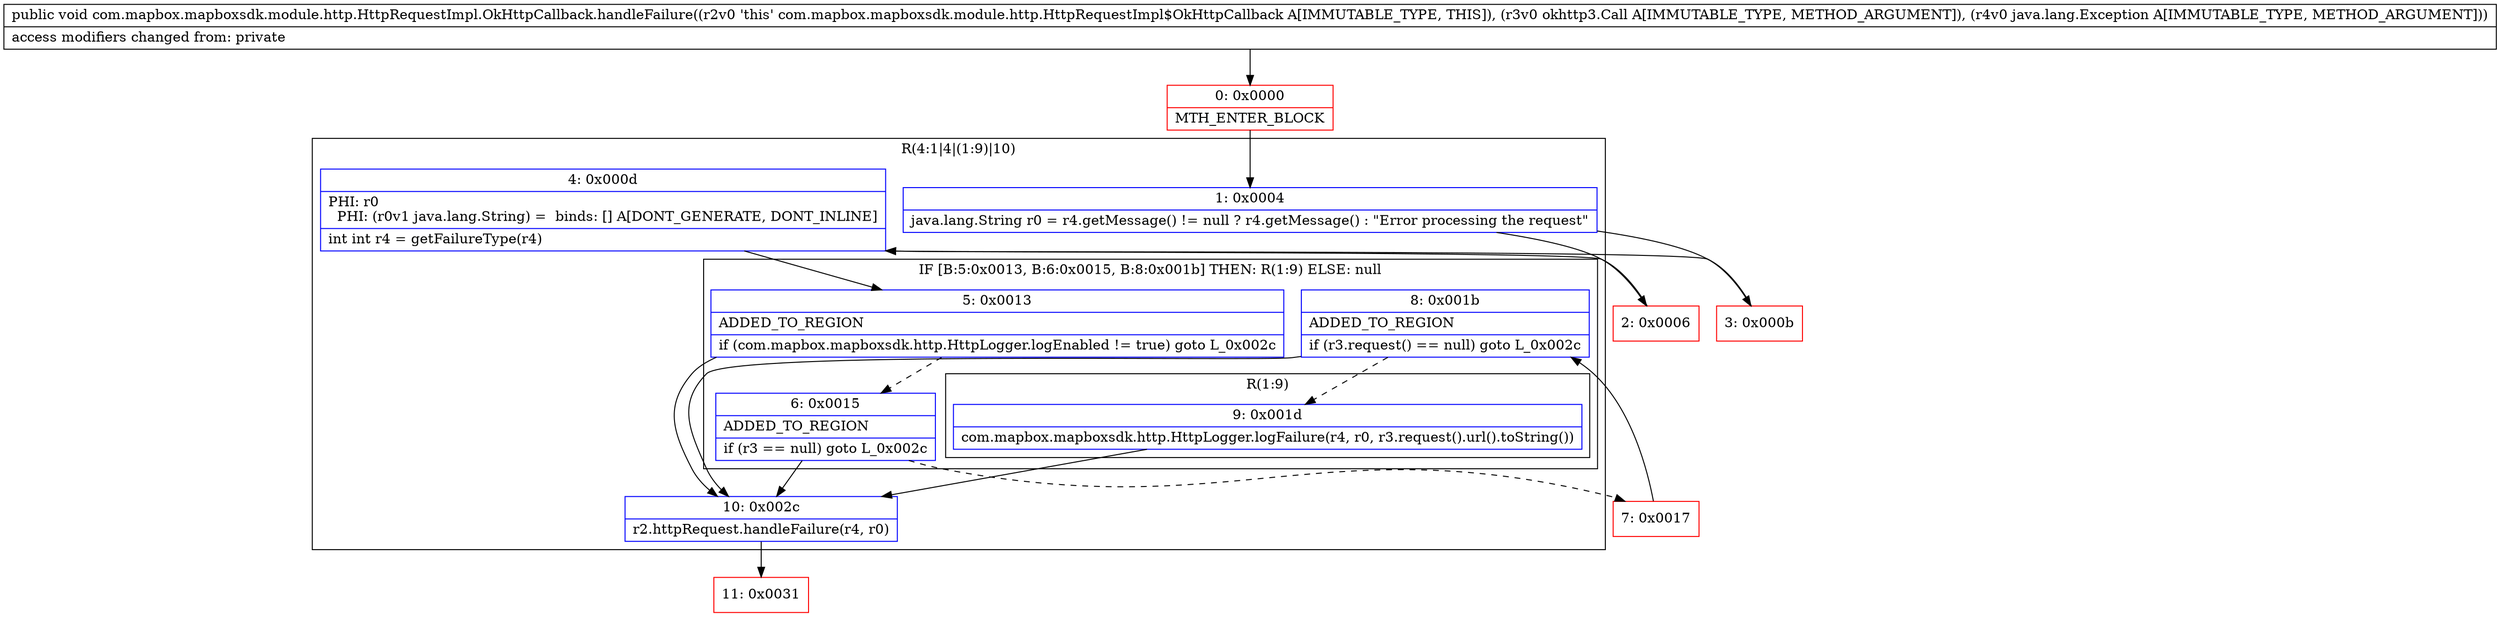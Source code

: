 digraph "CFG forcom.mapbox.mapboxsdk.module.http.HttpRequestImpl.OkHttpCallback.handleFailure(Lokhttp3\/Call;Ljava\/lang\/Exception;)V" {
subgraph cluster_Region_1035596429 {
label = "R(4:1|4|(1:9)|10)";
node [shape=record,color=blue];
Node_1 [shape=record,label="{1\:\ 0x0004|java.lang.String r0 = r4.getMessage() != null ? r4.getMessage() : \"Error processing the request\"\l}"];
Node_4 [shape=record,label="{4\:\ 0x000d|PHI: r0 \l  PHI: (r0v1 java.lang.String) =  binds: [] A[DONT_GENERATE, DONT_INLINE]\l|int int r4 = getFailureType(r4)\l}"];
subgraph cluster_IfRegion_794472863 {
label = "IF [B:5:0x0013, B:6:0x0015, B:8:0x001b] THEN: R(1:9) ELSE: null";
node [shape=record,color=blue];
Node_5 [shape=record,label="{5\:\ 0x0013|ADDED_TO_REGION\l|if (com.mapbox.mapboxsdk.http.HttpLogger.logEnabled != true) goto L_0x002c\l}"];
Node_6 [shape=record,label="{6\:\ 0x0015|ADDED_TO_REGION\l|if (r3 == null) goto L_0x002c\l}"];
Node_8 [shape=record,label="{8\:\ 0x001b|ADDED_TO_REGION\l|if (r3.request() == null) goto L_0x002c\l}"];
subgraph cluster_Region_526713870 {
label = "R(1:9)";
node [shape=record,color=blue];
Node_9 [shape=record,label="{9\:\ 0x001d|com.mapbox.mapboxsdk.http.HttpLogger.logFailure(r4, r0, r3.request().url().toString())\l}"];
}
}
Node_10 [shape=record,label="{10\:\ 0x002c|r2.httpRequest.handleFailure(r4, r0)\l}"];
}
Node_0 [shape=record,color=red,label="{0\:\ 0x0000|MTH_ENTER_BLOCK\l}"];
Node_2 [shape=record,color=red,label="{2\:\ 0x0006}"];
Node_3 [shape=record,color=red,label="{3\:\ 0x000b}"];
Node_7 [shape=record,color=red,label="{7\:\ 0x0017}"];
Node_11 [shape=record,color=red,label="{11\:\ 0x0031}"];
MethodNode[shape=record,label="{public void com.mapbox.mapboxsdk.module.http.HttpRequestImpl.OkHttpCallback.handleFailure((r2v0 'this' com.mapbox.mapboxsdk.module.http.HttpRequestImpl$OkHttpCallback A[IMMUTABLE_TYPE, THIS]), (r3v0 okhttp3.Call A[IMMUTABLE_TYPE, METHOD_ARGUMENT]), (r4v0 java.lang.Exception A[IMMUTABLE_TYPE, METHOD_ARGUMENT]))  | access modifiers changed from: private\l}"];
MethodNode -> Node_0;
Node_1 -> Node_2;
Node_1 -> Node_3;
Node_4 -> Node_5;
Node_5 -> Node_6[style=dashed];
Node_5 -> Node_10;
Node_6 -> Node_7[style=dashed];
Node_6 -> Node_10;
Node_8 -> Node_9[style=dashed];
Node_8 -> Node_10;
Node_9 -> Node_10;
Node_10 -> Node_11;
Node_0 -> Node_1;
Node_2 -> Node_4;
Node_3 -> Node_4;
Node_7 -> Node_8;
}


